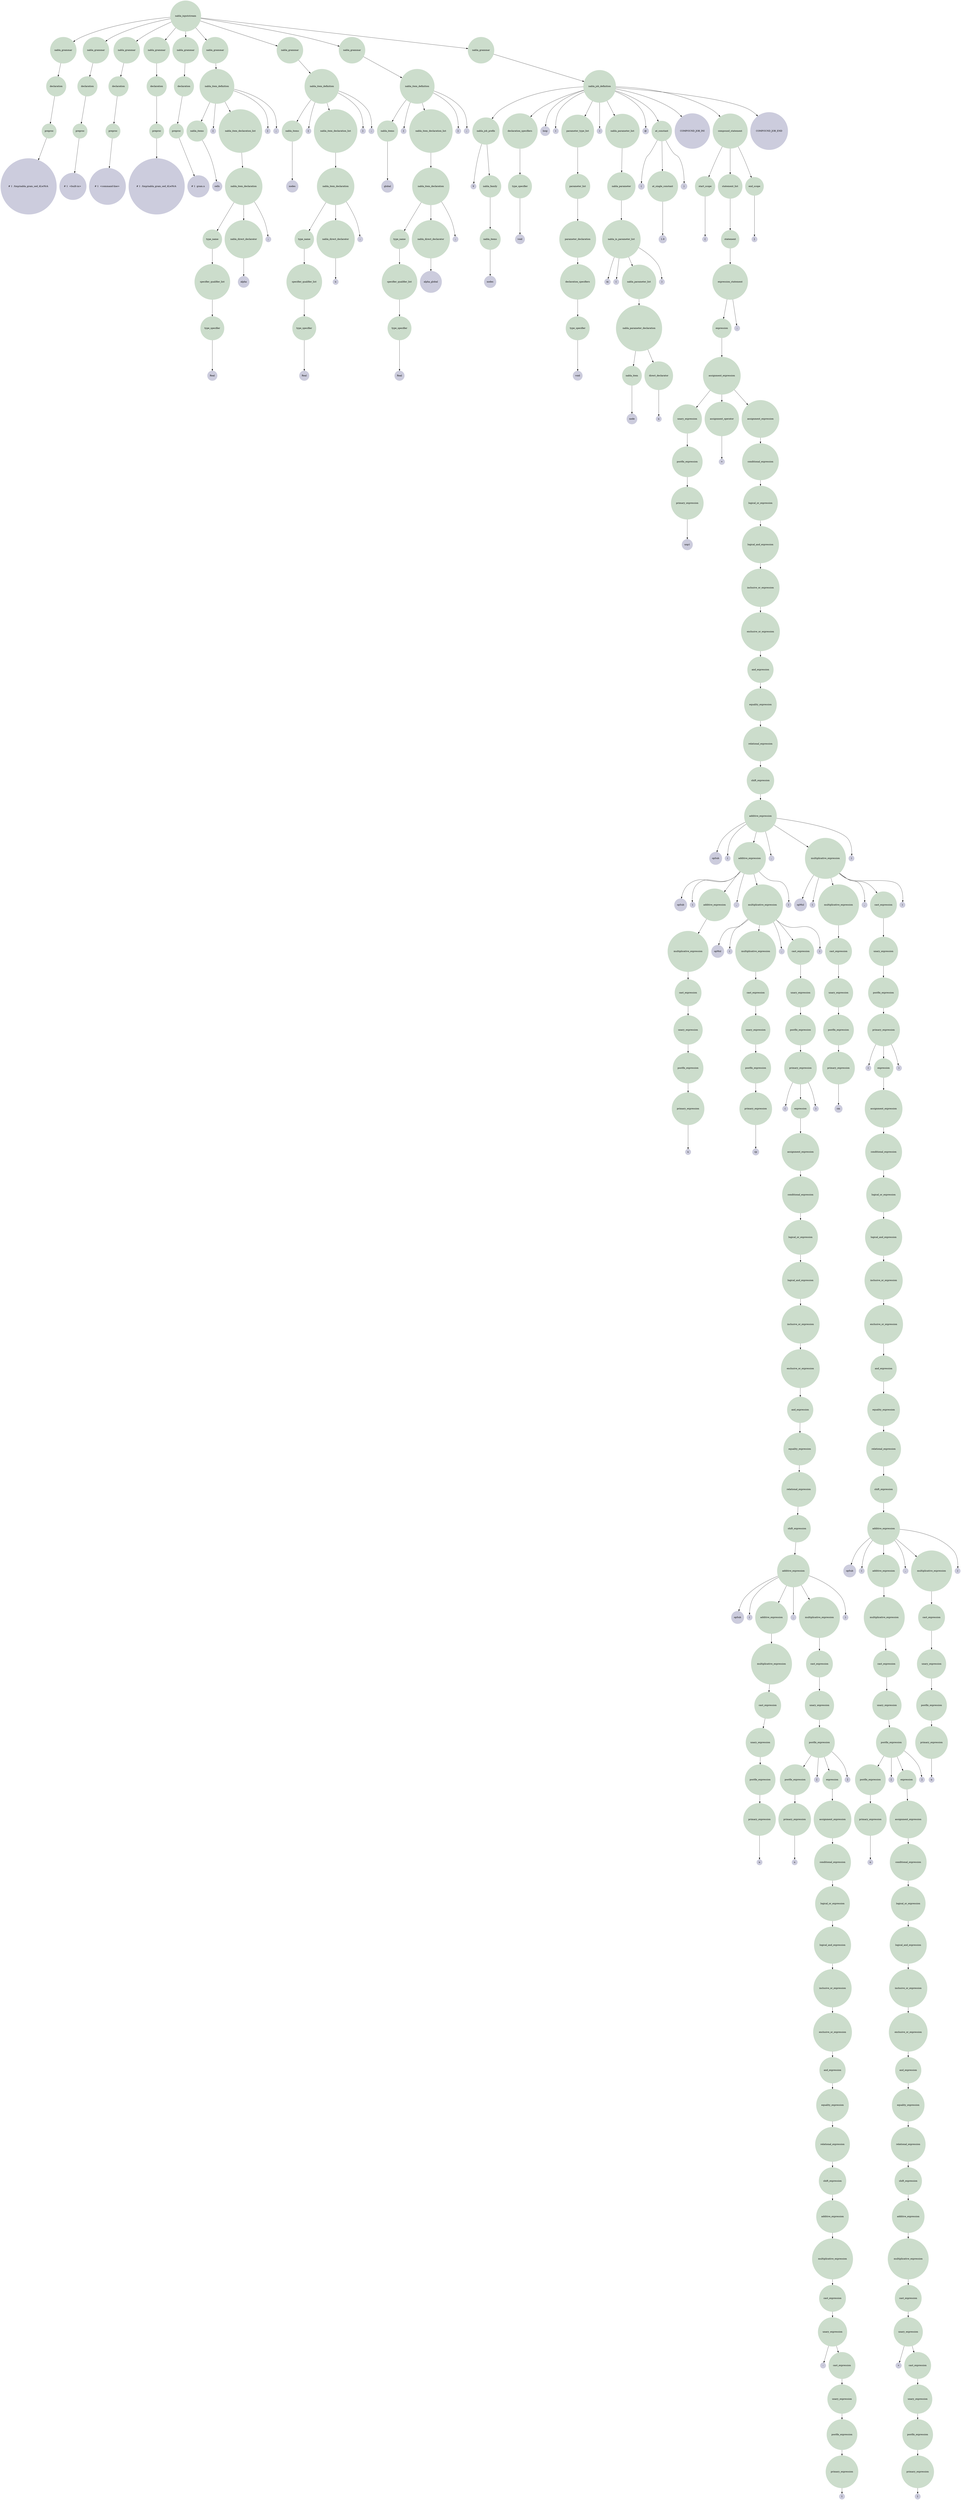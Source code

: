 digraph {
ordering=out;
	node [style = filled, shape = circle];
	node_0 [label="nabla_inputstream" color="#CCDDCC"]
	node_1 [label="nabla_grammar" color="#CCDDCC"]
	node_2 [label="declaration" color="#CCDDCC"]
	node_3 [label="preproc" color="#CCDDCC"]
	node_4 [label="# 1  /tmp/nabla_gram_sed_4LwNrA " color="#CCCCDD"]
	node_5 [label="nabla_grammar" color="#CCDDCC"]
	node_6 [label="declaration" color="#CCDDCC"]
	node_7 [label="preproc" color="#CCDDCC"]
	node_8 [label="# 1  <built-in> " color="#CCCCDD"]
	node_9 [label="nabla_grammar" color="#CCDDCC"]
	node_10 [label="declaration" color="#CCDDCC"]
	node_11 [label="preproc" color="#CCDDCC"]
	node_12 [label="# 1  <command-line> " color="#CCCCDD"]
	node_13 [label="nabla_grammar" color="#CCDDCC"]
	node_14 [label="declaration" color="#CCDDCC"]
	node_15 [label="preproc" color="#CCDDCC"]
	node_16 [label="# 1  /tmp/nabla_gram_sed_4LwNrA " color="#CCCCDD"]
	node_17 [label="nabla_grammar" color="#CCDDCC"]
	node_18 [label="declaration" color="#CCDDCC"]
	node_19 [label="preproc" color="#CCDDCC"]
	node_20 [label="# 1  gram.n " color="#CCCCDD"]
	node_21 [label="nabla_grammar" color="#CCDDCC"]
	node_22 [label="nabla_item_definition" color="#CCDDCC"]
	node_23 [label="nabla_items" color="#CCDDCC"]
	node_24 [label="cells" color="#CCCCDD"]
	node_25 [label="{" color="#CCCCDD"]
	node_26 [label="nabla_item_declaration_list" color="#CCDDCC"]
	node_27 [label="nabla_item_declaration" color="#CCDDCC"]
	node_28 [label="type_name" color="#CCDDCC"]
	node_29 [label="specifier_qualifier_list" color="#CCDDCC"]
	node_30 [label="type_specifier" color="#CCDDCC"]
	node_31 [label="Real" color="#CCCCDD"]
	node_32 [label="nabla_direct_declarator" color="#CCDDCC"]
	node_33 [label="alpha" color="#CCCCDD"]
	node_34 [label=";" color="#CCCCDD"]
	node_35 [label="}" color="#CCCCDD"]
	node_36 [label=";" color="#CCCCDD"]
	node_37 [label="nabla_grammar" color="#CCDDCC"]
	node_38 [label="nabla_item_definition" color="#CCDDCC"]
	node_39 [label="nabla_items" color="#CCDDCC"]
	node_40 [label="nodes" color="#CCCCDD"]
	node_41 [label="{" color="#CCCCDD"]
	node_42 [label="nabla_item_declaration_list" color="#CCDDCC"]
	node_43 [label="nabla_item_declaration" color="#CCDDCC"]
	node_44 [label="type_name" color="#CCDDCC"]
	node_45 [label="specifier_qualifier_list" color="#CCDDCC"]
	node_46 [label="type_specifier" color="#CCDDCC"]
	node_47 [label="Real" color="#CCCCDD"]
	node_48 [label="nabla_direct_declarator" color="#CCDDCC"]
	node_49 [label="u" color="#CCCCDD"]
	node_50 [label=";" color="#CCCCDD"]
	node_51 [label="}" color="#CCCCDD"]
	node_52 [label=";" color="#CCCCDD"]
	node_53 [label="nabla_grammar" color="#CCDDCC"]
	node_54 [label="nabla_item_definition" color="#CCDDCC"]
	node_55 [label="nabla_items" color="#CCDDCC"]
	node_56 [label="global" color="#CCCCDD"]
	node_57 [label="{" color="#CCCCDD"]
	node_58 [label="nabla_item_declaration_list" color="#CCDDCC"]
	node_59 [label="nabla_item_declaration" color="#CCDDCC"]
	node_60 [label="type_name" color="#CCDDCC"]
	node_61 [label="specifier_qualifier_list" color="#CCDDCC"]
	node_62 [label="type_specifier" color="#CCDDCC"]
	node_63 [label="Real" color="#CCCCDD"]
	node_64 [label="nabla_direct_declarator" color="#CCDDCC"]
	node_65 [label="alpha_global" color="#CCCCDD"]
	node_66 [label=";" color="#CCCCDD"]
	node_67 [label="}" color="#CCCCDD"]
	node_68 [label=";" color="#CCCCDD"]
	node_69 [label="nabla_grammar" color="#CCDDCC"]
	node_70 [label="nabla_job_definition" color="#CCDDCC"]
	node_71 [label="nabla_job_prefix" color="#CCDDCC"]
	node_72 [label="∀" color="#CCCCDD"]
	node_73 [label="nabla_family" color="#CCDDCC"]
	node_74 [label="nabla_items" color="#CCDDCC"]
	node_75 [label="nodes" color="#CCCCDD"]
	node_76 [label="declaration_specifiers" color="#CCDDCC"]
	node_77 [label="type_specifier" color="#CCDDCC"]
	node_78 [label="void" color="#CCCCDD"]
	node_79 [label="loop" color="#CCCCDD"]
	node_80 [label="(" color="#CCCCDD"]
	node_81 [label="parameter_type_list" color="#CCDDCC"]
	node_82 [label="parameter_list" color="#CCDDCC"]
	node_83 [label="parameter_declaration" color="#CCDDCC"]
	node_84 [label="declaration_specifiers" color="#CCDDCC"]
	node_85 [label="type_specifier" color="#CCDDCC"]
	node_86 [label="void" color="#CCCCDD"]
	node_87 [label=")" color="#CCCCDD"]
	node_88 [label="nabla_parameter_list" color="#CCDDCC"]
	node_89 [label="nabla_parameter" color="#CCDDCC"]
	node_90 [label="nabla_in_parameter_list" color="#CCDDCC"]
	node_91 [label="in" color="#CCCCDD"]
	node_92 [label="(" color="#CCCCDD"]
	node_93 [label="nabla_parameter_list" color="#CCDDCC"]
	node_94 [label="nabla_parameter_declaration" color="#CCDDCC"]
	node_95 [label="nabla_item" color="#CCDDCC"]
	node_96 [label="node" color="#CCCCDD"]
	node_97 [label="direct_declarator" color="#CCDDCC"]
	node_98 [label="u" color="#CCCCDD"]
	node_99 [label=")" color="#CCCCDD"]
	node_100 [label="@" color="#CCCCDD"]
	node_101 [label="at_constant" color="#CCDDCC"]
	node_102 [label=" ( " color="#CCCCDD"]
	node_103 [label="at_single_constant" color="#CCDDCC"]
	node_104 [label="1.0" color="#CCCCDD"]
	node_105 [label=" ) " color="#CCCCDD"]
	node_106 [label="COMPOUND_JOB_INI" color="#CCCCDD"]
	node_107 [label="compound_statement" color="#CCDDCC"]
	node_108 [label="start_scope" color="#CCDDCC"]
	node_109 [label="{" color="#CCCCDD"]
	node_110 [label="statement_list" color="#CCDDCC"]
	node_111 [label="statement" color="#CCDDCC"]
	node_112 [label="expression_statement" color="#CCDDCC"]
	node_113 [label="expression" color="#CCDDCC"]
	node_114 [label="assignment_expression" color="#CCDDCC"]
	node_115 [label="unary_expression" color="#CCDDCC"]
	node_116 [label="postfix_expression" color="#CCDDCC"]
	node_117 [label="primary_expression" color="#CCDDCC"]
	node_118 [label="unp1" color="#CCCCDD"]
	node_119 [label="assignment_operator" color="#CCDDCC"]
	node_120 [label="=" color="#CCCCDD"]
	node_121 [label="assignment_expression" color="#CCDDCC"]
	node_122 [label="conditional_expression" color="#CCDDCC"]
	node_123 [label="logical_or_expression" color="#CCDDCC"]
	node_124 [label="logical_and_expression" color="#CCDDCC"]
	node_125 [label="inclusive_or_expression" color="#CCDDCC"]
	node_126 [label="exclusive_or_expression" color="#CCDDCC"]
	node_127 [label="and_expression" color="#CCDDCC"]
	node_128 [label="equality_expression" color="#CCDDCC"]
	node_129 [label="relational_expression" color="#CCDDCC"]
	node_130 [label="shift_expression" color="#CCDDCC"]
	node_131 [label="additive_expression" color="#CCDDCC"]
	node_132 [label="opSub" color="#CCCCDD"]
	node_133 [label="(" color="#CCCCDD"]
	node_134 [label="additive_expression" color="#CCDDCC"]
	node_135 [label="opSub" color="#CCCCDD"]
	node_136 [label="(" color="#CCCCDD"]
	node_137 [label="additive_expression" color="#CCDDCC"]
	node_138 [label="multiplicative_expression" color="#CCDDCC"]
	node_139 [label="cast_expression" color="#CCDDCC"]
	node_140 [label="unary_expression" color="#CCDDCC"]
	node_141 [label="postfix_expression" color="#CCDDCC"]
	node_142 [label="primary_expression" color="#CCDDCC"]
	node_143 [label="u" color="#CCCCDD"]
	node_144 [label="," color="#CCCCDD"]
	node_145 [label="multiplicative_expression" color="#CCDDCC"]
	node_146 [label="opMul" color="#CCCCDD"]
	node_147 [label="(" color="#CCCCDD"]
	node_148 [label="multiplicative_expression" color="#CCDDCC"]
	node_149 [label="cast_expression" color="#CCDDCC"]
	node_150 [label="unary_expression" color="#CCDDCC"]
	node_151 [label="postfix_expression" color="#CCDDCC"]
	node_152 [label="primary_expression" color="#CCDDCC"]
	node_153 [label="cp" color="#CCCCDD"]
	node_154 [label="," color="#CCCCDD"]
	node_155 [label="cast_expression" color="#CCDDCC"]
	node_156 [label="unary_expression" color="#CCDDCC"]
	node_157 [label="postfix_expression" color="#CCDDCC"]
	node_158 [label="primary_expression" color="#CCDDCC"]
	node_159 [label="(" color="#CCCCDD"]
	node_160 [label="expression" color="#CCDDCC"]
	node_161 [label="assignment_expression" color="#CCDDCC"]
	node_162 [label="conditional_expression" color="#CCDDCC"]
	node_163 [label="logical_or_expression" color="#CCDDCC"]
	node_164 [label="logical_and_expression" color="#CCDDCC"]
	node_165 [label="inclusive_or_expression" color="#CCDDCC"]
	node_166 [label="exclusive_or_expression" color="#CCDDCC"]
	node_167 [label="and_expression" color="#CCDDCC"]
	node_168 [label="equality_expression" color="#CCDDCC"]
	node_169 [label="relational_expression" color="#CCDDCC"]
	node_170 [label="shift_expression" color="#CCDDCC"]
	node_171 [label="additive_expression" color="#CCDDCC"]
	node_172 [label="opSub" color="#CCCCDD"]
	node_173 [label="(" color="#CCCCDD"]
	node_174 [label="additive_expression" color="#CCDDCC"]
	node_175 [label="multiplicative_expression" color="#CCDDCC"]
	node_176 [label="cast_expression" color="#CCDDCC"]
	node_177 [label="unary_expression" color="#CCDDCC"]
	node_178 [label="postfix_expression" color="#CCDDCC"]
	node_179 [label="primary_expression" color="#CCDDCC"]
	node_180 [label="u" color="#CCCCDD"]
	node_181 [label="," color="#CCCCDD"]
	node_182 [label="multiplicative_expression" color="#CCDDCC"]
	node_183 [label="cast_expression" color="#CCDDCC"]
	node_184 [label="unary_expression" color="#CCDDCC"]
	node_185 [label="postfix_expression" color="#CCDDCC"]
	node_186 [label="postfix_expression" color="#CCDDCC"]
	node_187 [label="primary_expression" color="#CCDDCC"]
	node_188 [label="u" color="#CCCCDD"]
	node_189 [label="[" color="#CCCCDD"]
	node_190 [label="expression" color="#CCDDCC"]
	node_191 [label="assignment_expression" color="#CCDDCC"]
	node_192 [label="conditional_expression" color="#CCDDCC"]
	node_193 [label="logical_or_expression" color="#CCDDCC"]
	node_194 [label="logical_and_expression" color="#CCDDCC"]
	node_195 [label="inclusive_or_expression" color="#CCDDCC"]
	node_196 [label="exclusive_or_expression" color="#CCDDCC"]
	node_197 [label="and_expression" color="#CCDDCC"]
	node_198 [label="equality_expression" color="#CCDDCC"]
	node_199 [label="relational_expression" color="#CCDDCC"]
	node_200 [label="shift_expression" color="#CCDDCC"]
	node_201 [label="additive_expression" color="#CCDDCC"]
	node_202 [label="multiplicative_expression" color="#CCDDCC"]
	node_203 [label="cast_expression" color="#CCDDCC"]
	node_204 [label="unary_expression" color="#CCDDCC"]
	node_205 [label="-" color="#CCCCDD"]
	node_206 [label="cast_expression" color="#CCDDCC"]
	node_207 [label="unary_expression" color="#CCDDCC"]
	node_208 [label="postfix_expression" color="#CCDDCC"]
	node_209 [label="primary_expression" color="#CCDDCC"]
	node_210 [label="1" color="#CCCCDD"]
	node_211 [label="]" color="#CCCCDD"]
	node_212 [label=")" color="#CCCCDD"]
	node_213 [label=")" color="#CCCCDD"]
	node_214 [label=")" color="#CCCCDD"]
	node_215 [label=")" color="#CCCCDD"]
	node_216 [label="," color="#CCCCDD"]
	node_217 [label="multiplicative_expression" color="#CCDDCC"]
	node_218 [label="opMul" color="#CCCCDD"]
	node_219 [label="(" color="#CCCCDD"]
	node_220 [label="multiplicative_expression" color="#CCDDCC"]
	node_221 [label="cast_expression" color="#CCDDCC"]
	node_222 [label="unary_expression" color="#CCDDCC"]
	node_223 [label="postfix_expression" color="#CCDDCC"]
	node_224 [label="primary_expression" color="#CCDDCC"]
	node_225 [label="cm" color="#CCCCDD"]
	node_226 [label="," color="#CCCCDD"]
	node_227 [label="cast_expression" color="#CCDDCC"]
	node_228 [label="unary_expression" color="#CCDDCC"]
	node_229 [label="postfix_expression" color="#CCDDCC"]
	node_230 [label="primary_expression" color="#CCDDCC"]
	node_231 [label="(" color="#CCCCDD"]
	node_232 [label="expression" color="#CCDDCC"]
	node_233 [label="assignment_expression" color="#CCDDCC"]
	node_234 [label="conditional_expression" color="#CCDDCC"]
	node_235 [label="logical_or_expression" color="#CCDDCC"]
	node_236 [label="logical_and_expression" color="#CCDDCC"]
	node_237 [label="inclusive_or_expression" color="#CCDDCC"]
	node_238 [label="exclusive_or_expression" color="#CCDDCC"]
	node_239 [label="and_expression" color="#CCDDCC"]
	node_240 [label="equality_expression" color="#CCDDCC"]
	node_241 [label="relational_expression" color="#CCDDCC"]
	node_242 [label="shift_expression" color="#CCDDCC"]
	node_243 [label="additive_expression" color="#CCDDCC"]
	node_244 [label="opSub" color="#CCCCDD"]
	node_245 [label="(" color="#CCCCDD"]
	node_246 [label="additive_expression" color="#CCDDCC"]
	node_247 [label="multiplicative_expression" color="#CCDDCC"]
	node_248 [label="cast_expression" color="#CCDDCC"]
	node_249 [label="unary_expression" color="#CCDDCC"]
	node_250 [label="postfix_expression" color="#CCDDCC"]
	node_251 [label="postfix_expression" color="#CCDDCC"]
	node_252 [label="primary_expression" color="#CCDDCC"]
	node_253 [label="u" color="#CCCCDD"]
	node_254 [label="[" color="#CCCCDD"]
	node_255 [label="expression" color="#CCDDCC"]
	node_256 [label="assignment_expression" color="#CCDDCC"]
	node_257 [label="conditional_expression" color="#CCDDCC"]
	node_258 [label="logical_or_expression" color="#CCDDCC"]
	node_259 [label="logical_and_expression" color="#CCDDCC"]
	node_260 [label="inclusive_or_expression" color="#CCDDCC"]
	node_261 [label="exclusive_or_expression" color="#CCDDCC"]
	node_262 [label="and_expression" color="#CCDDCC"]
	node_263 [label="equality_expression" color="#CCDDCC"]
	node_264 [label="relational_expression" color="#CCDDCC"]
	node_265 [label="shift_expression" color="#CCDDCC"]
	node_266 [label="additive_expression" color="#CCDDCC"]
	node_267 [label="multiplicative_expression" color="#CCDDCC"]
	node_268 [label="cast_expression" color="#CCDDCC"]
	node_269 [label="unary_expression" color="#CCDDCC"]
	node_270 [label="+" color="#CCCCDD"]
	node_271 [label="cast_expression" color="#CCDDCC"]
	node_272 [label="unary_expression" color="#CCDDCC"]
	node_273 [label="postfix_expression" color="#CCDDCC"]
	node_274 [label="primary_expression" color="#CCDDCC"]
	node_275 [label="1" color="#CCCCDD"]
	node_276 [label="]" color="#CCCCDD"]
	node_277 [label="," color="#CCCCDD"]
	node_278 [label="multiplicative_expression" color="#CCDDCC"]
	node_279 [label="cast_expression" color="#CCDDCC"]
	node_280 [label="unary_expression" color="#CCDDCC"]
	node_281 [label="postfix_expression" color="#CCDDCC"]
	node_282 [label="primary_expression" color="#CCDDCC"]
	node_283 [label="u" color="#CCCCDD"]
	node_284 [label=")" color="#CCCCDD"]
	node_285 [label=")" color="#CCCCDD"]
	node_286 [label=")" color="#CCCCDD"]
	node_287 [label=")" color="#CCCCDD"]
	node_288 [label=";" color="#CCCCDD"]
	node_289 [label="end_scope" color="#CCDDCC"]
	node_290 [label="}" color="#CCCCDD"]
	node_291 [label="COMPOUND_JOB_END" color="#CCCCDD"]
	node_0 -> node_1;
	node_1 -> node_2;
	node_2 -> node_3;
	node_3 -> node_4;
	node_0 -> node_5;
	node_5 -> node_6;
	node_6 -> node_7;
	node_7 -> node_8;
	node_0 -> node_9;
	node_9 -> node_10;
	node_10 -> node_11;
	node_11 -> node_12;
	node_0 -> node_13;
	node_13 -> node_14;
	node_14 -> node_15;
	node_15 -> node_16;
	node_0 -> node_17;
	node_17 -> node_18;
	node_18 -> node_19;
	node_19 -> node_20;
	node_0 -> node_21;
	node_21 -> node_22;
	node_22 -> node_23;
	node_23 -> node_24;
	node_22 -> node_25;
	node_22 -> node_26;
	node_26 -> node_27;
	node_27 -> node_28;
	node_28 -> node_29;
	node_29 -> node_30;
	node_30 -> node_31;
	node_27 -> node_32;
	node_32 -> node_33;
	node_27 -> node_34;
	node_22 -> node_35;
	node_22 -> node_36;
	node_0 -> node_37;
	node_37 -> node_38;
	node_38 -> node_39;
	node_39 -> node_40;
	node_38 -> node_41;
	node_38 -> node_42;
	node_42 -> node_43;
	node_43 -> node_44;
	node_44 -> node_45;
	node_45 -> node_46;
	node_46 -> node_47;
	node_43 -> node_48;
	node_48 -> node_49;
	node_43 -> node_50;
	node_38 -> node_51;
	node_38 -> node_52;
	node_0 -> node_53;
	node_53 -> node_54;
	node_54 -> node_55;
	node_55 -> node_56;
	node_54 -> node_57;
	node_54 -> node_58;
	node_58 -> node_59;
	node_59 -> node_60;
	node_60 -> node_61;
	node_61 -> node_62;
	node_62 -> node_63;
	node_59 -> node_64;
	node_64 -> node_65;
	node_59 -> node_66;
	node_54 -> node_67;
	node_54 -> node_68;
	node_0 -> node_69;
	node_69 -> node_70;
	node_70 -> node_71;
	node_71 -> node_72;
	node_71 -> node_73;
	node_73 -> node_74;
	node_74 -> node_75;
	node_70 -> node_76;
	node_76 -> node_77;
	node_77 -> node_78;
	node_70 -> node_79;
	node_70 -> node_80;
	node_70 -> node_81;
	node_81 -> node_82;
	node_82 -> node_83;
	node_83 -> node_84;
	node_84 -> node_85;
	node_85 -> node_86;
	node_70 -> node_87;
	node_70 -> node_88;
	node_88 -> node_89;
	node_89 -> node_90;
	node_90 -> node_91;
	node_90 -> node_92;
	node_90 -> node_93;
	node_93 -> node_94;
	node_94 -> node_95;
	node_95 -> node_96;
	node_94 -> node_97;
	node_97 -> node_98;
	node_90 -> node_99;
	node_70 -> node_100;
	node_70 -> node_101;
	node_101 -> node_102;
	node_101 -> node_103;
	node_103 -> node_104;
	node_101 -> node_105;
	node_70 -> node_106;
	node_70 -> node_107;
	node_107 -> node_108;
	node_108 -> node_109;
	node_107 -> node_110;
	node_110 -> node_111;
	node_111 -> node_112;
	node_112 -> node_113;
	node_113 -> node_114;
	node_114 -> node_115;
	node_115 -> node_116;
	node_116 -> node_117;
	node_117 -> node_118;
	node_114 -> node_119;
	node_119 -> node_120;
	node_114 -> node_121;
	node_121 -> node_122;
	node_122 -> node_123;
	node_123 -> node_124;
	node_124 -> node_125;
	node_125 -> node_126;
	node_126 -> node_127;
	node_127 -> node_128;
	node_128 -> node_129;
	node_129 -> node_130;
	node_130 -> node_131;
	node_131 -> node_132;
	node_131 -> node_133;
	node_131 -> node_134;
	node_134 -> node_135;
	node_134 -> node_136;
	node_134 -> node_137;
	node_137 -> node_138;
	node_138 -> node_139;
	node_139 -> node_140;
	node_140 -> node_141;
	node_141 -> node_142;
	node_142 -> node_143;
	node_134 -> node_144;
	node_134 -> node_145;
	node_145 -> node_146;
	node_145 -> node_147;
	node_145 -> node_148;
	node_148 -> node_149;
	node_149 -> node_150;
	node_150 -> node_151;
	node_151 -> node_152;
	node_152 -> node_153;
	node_145 -> node_154;
	node_145 -> node_155;
	node_155 -> node_156;
	node_156 -> node_157;
	node_157 -> node_158;
	node_158 -> node_159;
	node_158 -> node_160;
	node_160 -> node_161;
	node_161 -> node_162;
	node_162 -> node_163;
	node_163 -> node_164;
	node_164 -> node_165;
	node_165 -> node_166;
	node_166 -> node_167;
	node_167 -> node_168;
	node_168 -> node_169;
	node_169 -> node_170;
	node_170 -> node_171;
	node_171 -> node_172;
	node_171 -> node_173;
	node_171 -> node_174;
	node_174 -> node_175;
	node_175 -> node_176;
	node_176 -> node_177;
	node_177 -> node_178;
	node_178 -> node_179;
	node_179 -> node_180;
	node_171 -> node_181;
	node_171 -> node_182;
	node_182 -> node_183;
	node_183 -> node_184;
	node_184 -> node_185;
	node_185 -> node_186;
	node_186 -> node_187;
	node_187 -> node_188;
	node_185 -> node_189;
	node_185 -> node_190;
	node_190 -> node_191;
	node_191 -> node_192;
	node_192 -> node_193;
	node_193 -> node_194;
	node_194 -> node_195;
	node_195 -> node_196;
	node_196 -> node_197;
	node_197 -> node_198;
	node_198 -> node_199;
	node_199 -> node_200;
	node_200 -> node_201;
	node_201 -> node_202;
	node_202 -> node_203;
	node_203 -> node_204;
	node_204 -> node_205;
	node_204 -> node_206;
	node_206 -> node_207;
	node_207 -> node_208;
	node_208 -> node_209;
	node_209 -> node_210;
	node_185 -> node_211;
	node_171 -> node_212;
	node_158 -> node_213;
	node_145 -> node_214;
	node_134 -> node_215;
	node_131 -> node_216;
	node_131 -> node_217;
	node_217 -> node_218;
	node_217 -> node_219;
	node_217 -> node_220;
	node_220 -> node_221;
	node_221 -> node_222;
	node_222 -> node_223;
	node_223 -> node_224;
	node_224 -> node_225;
	node_217 -> node_226;
	node_217 -> node_227;
	node_227 -> node_228;
	node_228 -> node_229;
	node_229 -> node_230;
	node_230 -> node_231;
	node_230 -> node_232;
	node_232 -> node_233;
	node_233 -> node_234;
	node_234 -> node_235;
	node_235 -> node_236;
	node_236 -> node_237;
	node_237 -> node_238;
	node_238 -> node_239;
	node_239 -> node_240;
	node_240 -> node_241;
	node_241 -> node_242;
	node_242 -> node_243;
	node_243 -> node_244;
	node_243 -> node_245;
	node_243 -> node_246;
	node_246 -> node_247;
	node_247 -> node_248;
	node_248 -> node_249;
	node_249 -> node_250;
	node_250 -> node_251;
	node_251 -> node_252;
	node_252 -> node_253;
	node_250 -> node_254;
	node_250 -> node_255;
	node_255 -> node_256;
	node_256 -> node_257;
	node_257 -> node_258;
	node_258 -> node_259;
	node_259 -> node_260;
	node_260 -> node_261;
	node_261 -> node_262;
	node_262 -> node_263;
	node_263 -> node_264;
	node_264 -> node_265;
	node_265 -> node_266;
	node_266 -> node_267;
	node_267 -> node_268;
	node_268 -> node_269;
	node_269 -> node_270;
	node_269 -> node_271;
	node_271 -> node_272;
	node_272 -> node_273;
	node_273 -> node_274;
	node_274 -> node_275;
	node_250 -> node_276;
	node_243 -> node_277;
	node_243 -> node_278;
	node_278 -> node_279;
	node_279 -> node_280;
	node_280 -> node_281;
	node_281 -> node_282;
	node_282 -> node_283;
	node_243 -> node_284;
	node_230 -> node_285;
	node_217 -> node_286;
	node_131 -> node_287;
	node_112 -> node_288;
	node_107 -> node_289;
	node_289 -> node_290;
	node_70 -> node_291;
}
